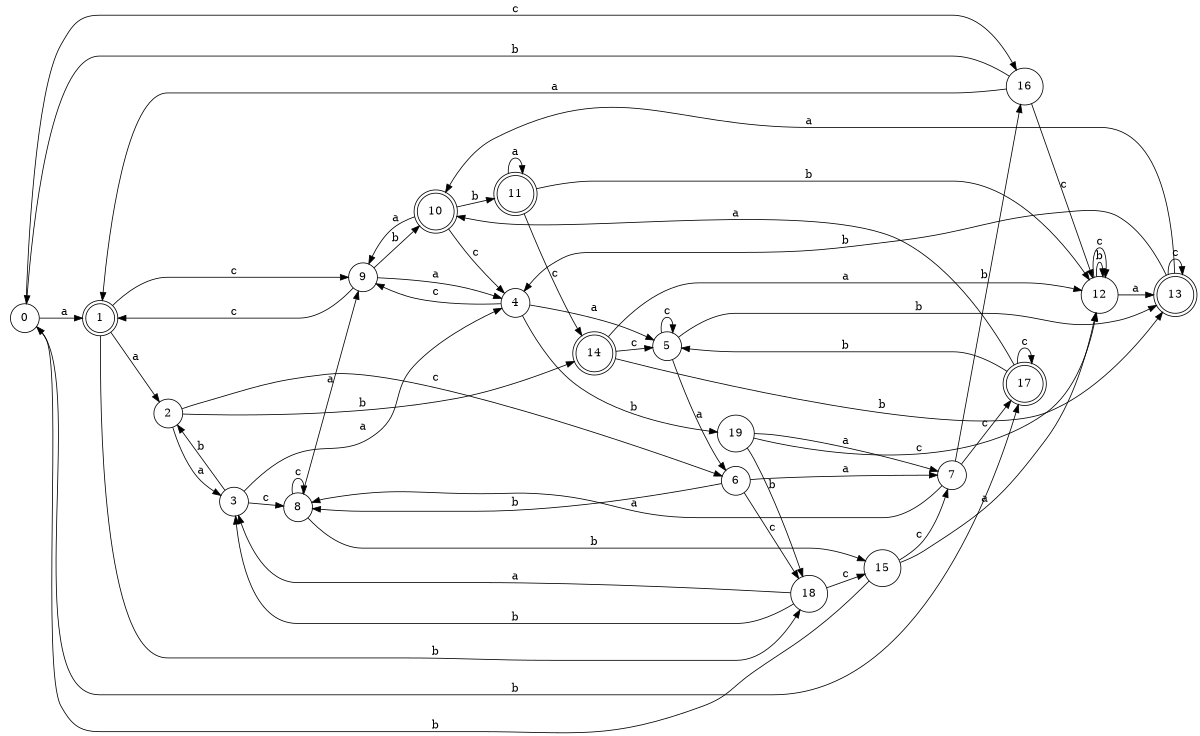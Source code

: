 digraph n16_8 {
__start0 [label="" shape="none"];

rankdir=LR;
size="8,5";

s0 [style="filled", color="black", fillcolor="white" shape="circle", label="0"];
s1 [style="rounded,filled", color="black", fillcolor="white" shape="doublecircle", label="1"];
s2 [style="filled", color="black", fillcolor="white" shape="circle", label="2"];
s3 [style="filled", color="black", fillcolor="white" shape="circle", label="3"];
s4 [style="filled", color="black", fillcolor="white" shape="circle", label="4"];
s5 [style="filled", color="black", fillcolor="white" shape="circle", label="5"];
s6 [style="filled", color="black", fillcolor="white" shape="circle", label="6"];
s7 [style="filled", color="black", fillcolor="white" shape="circle", label="7"];
s8 [style="filled", color="black", fillcolor="white" shape="circle", label="8"];
s9 [style="filled", color="black", fillcolor="white" shape="circle", label="9"];
s10 [style="rounded,filled", color="black", fillcolor="white" shape="doublecircle", label="10"];
s11 [style="rounded,filled", color="black", fillcolor="white" shape="doublecircle", label="11"];
s12 [style="filled", color="black", fillcolor="white" shape="circle", label="12"];
s13 [style="rounded,filled", color="black", fillcolor="white" shape="doublecircle", label="13"];
s14 [style="rounded,filled", color="black", fillcolor="white" shape="doublecircle", label="14"];
s15 [style="filled", color="black", fillcolor="white" shape="circle", label="15"];
s16 [style="filled", color="black", fillcolor="white" shape="circle", label="16"];
s17 [style="rounded,filled", color="black", fillcolor="white" shape="doublecircle", label="17"];
s18 [style="filled", color="black", fillcolor="white" shape="circle", label="18"];
s19 [style="filled", color="black", fillcolor="white" shape="circle", label="19"];
s0 -> s1 [label="a"];
s0 -> s17 [label="b"];
s0 -> s16 [label="c"];
s1 -> s2 [label="a"];
s1 -> s18 [label="b"];
s1 -> s9 [label="c"];
s2 -> s3 [label="a"];
s2 -> s14 [label="b"];
s2 -> s6 [label="c"];
s3 -> s4 [label="a"];
s3 -> s2 [label="b"];
s3 -> s8 [label="c"];
s4 -> s5 [label="a"];
s4 -> s19 [label="b"];
s4 -> s9 [label="c"];
s5 -> s6 [label="a"];
s5 -> s13 [label="b"];
s5 -> s5 [label="c"];
s6 -> s7 [label="a"];
s6 -> s8 [label="b"];
s6 -> s18 [label="c"];
s7 -> s8 [label="a"];
s7 -> s16 [label="b"];
s7 -> s17 [label="c"];
s8 -> s9 [label="a"];
s8 -> s15 [label="b"];
s8 -> s8 [label="c"];
s9 -> s4 [label="a"];
s9 -> s10 [label="b"];
s9 -> s1 [label="c"];
s10 -> s9 [label="a"];
s10 -> s11 [label="b"];
s10 -> s4 [label="c"];
s11 -> s11 [label="a"];
s11 -> s12 [label="b"];
s11 -> s14 [label="c"];
s12 -> s13 [label="a"];
s12 -> s12 [label="b"];
s12 -> s12 [label="c"];
s13 -> s10 [label="a"];
s13 -> s4 [label="b"];
s13 -> s13 [label="c"];
s14 -> s12 [label="a"];
s14 -> s13 [label="b"];
s14 -> s5 [label="c"];
s15 -> s12 [label="a"];
s15 -> s0 [label="b"];
s15 -> s7 [label="c"];
s16 -> s1 [label="a"];
s16 -> s0 [label="b"];
s16 -> s12 [label="c"];
s17 -> s10 [label="a"];
s17 -> s5 [label="b"];
s17 -> s17 [label="c"];
s18 -> s3 [label="a"];
s18 -> s3 [label="b"];
s18 -> s15 [label="c"];
s19 -> s7 [label="a"];
s19 -> s18 [label="b"];
s19 -> s12 [label="c"];

}